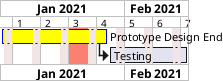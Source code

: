 @startgantt
printscale weekly
saturday are closed
sunday are closed
' 2021-01-05 is closed

Project starts 2021-01-01
[Prototype Design End] as [TASK1] lasts 19 days
[TASK1] is colored in Yellow/Blue
[Testing] lasts 14 days
[TASK1] -> [Testing]

2021-01-18 to 2021-01-22 are named [End's committee]
2021-01-18 to 2021-01-22 are colored in salmon
@endgantt